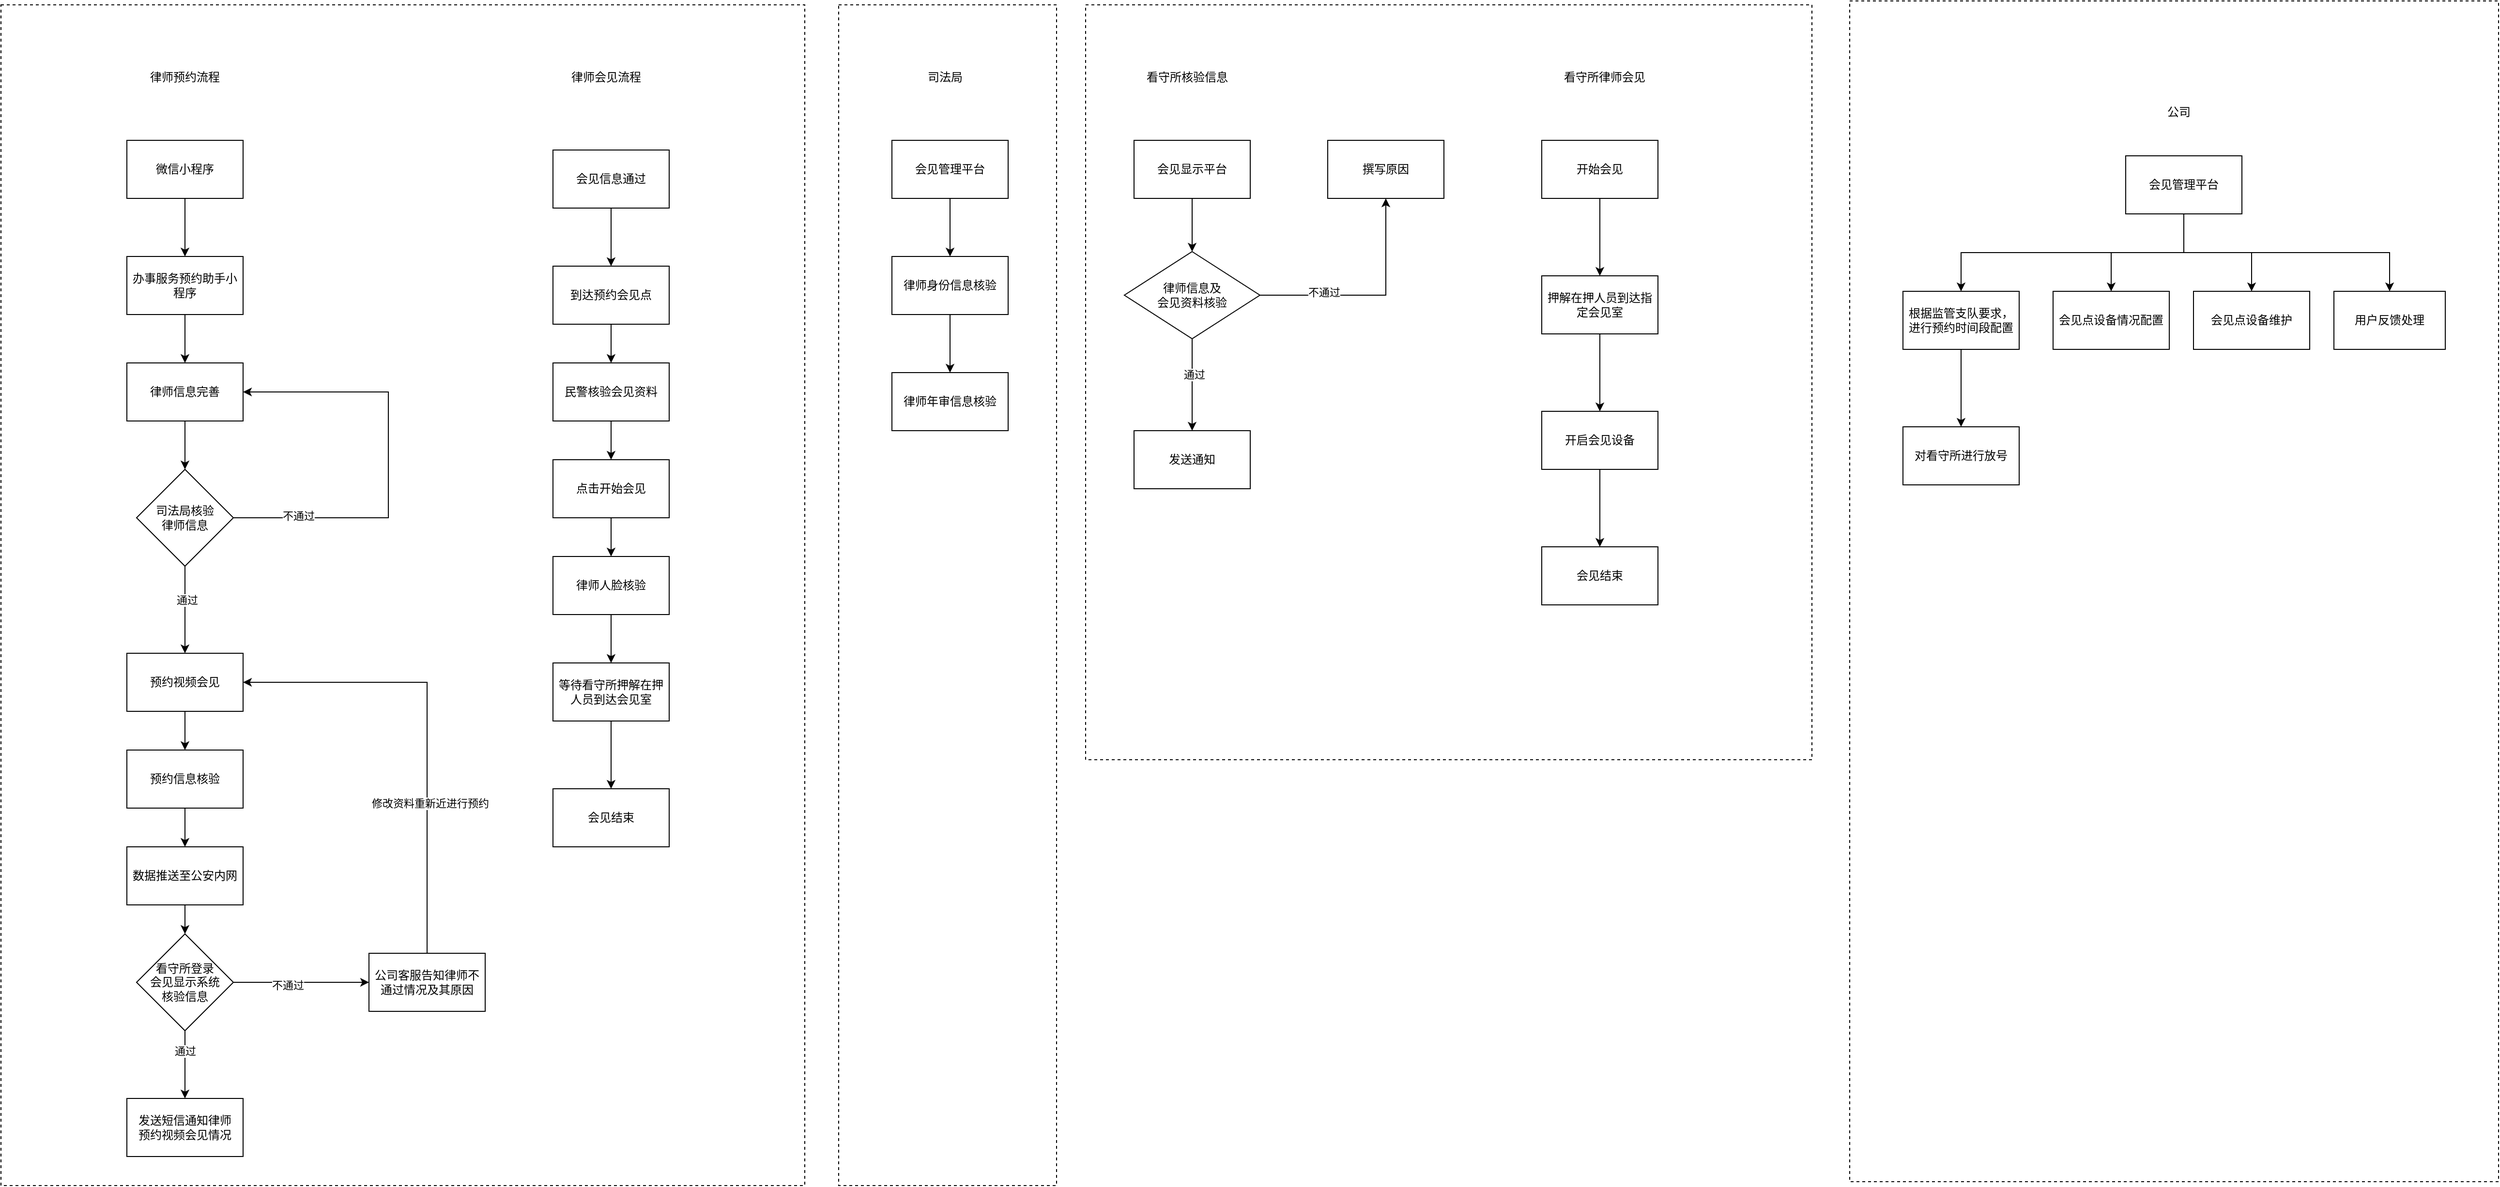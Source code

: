 <mxfile version="26.2.10">
  <diagram id="C5RBs43oDa-KdzZeNtuy" name="Page-1">
    <mxGraphModel dx="4000" dy="2838" grid="1" gridSize="10" guides="1" tooltips="1" connect="1" arrows="1" fold="1" page="1" pageScale="1" pageWidth="827" pageHeight="1169" math="0" shadow="0">
      <root>
        <mxCell id="WIyWlLk6GJQsqaUBKTNV-0" />
        <mxCell id="WIyWlLk6GJQsqaUBKTNV-1" parent="WIyWlLk6GJQsqaUBKTNV-0" />
        <mxCell id="S2FNDMp0x8_p2Qf94cD2-87" value="" style="rounded=0;whiteSpace=wrap;html=1;dashed=1;" vertex="1" parent="WIyWlLk6GJQsqaUBKTNV-1">
          <mxGeometry x="770" y="-110" width="750" height="780" as="geometry" />
        </mxCell>
        <mxCell id="S2FNDMp0x8_p2Qf94cD2-57" value="" style="rounded=0;whiteSpace=wrap;html=1;dashed=1;" vertex="1" parent="WIyWlLk6GJQsqaUBKTNV-1">
          <mxGeometry x="1559" y="-114" width="670" height="1220" as="geometry" />
        </mxCell>
        <mxCell id="S2FNDMp0x8_p2Qf94cD2-55" value="" style="rounded=0;whiteSpace=wrap;html=1;dashed=1;" vertex="1" parent="WIyWlLk6GJQsqaUBKTNV-1">
          <mxGeometry x="515" y="-110" width="225" height="1220" as="geometry" />
        </mxCell>
        <mxCell id="S2FNDMp0x8_p2Qf94cD2-41" value="" style="rounded=0;whiteSpace=wrap;html=1;dashed=1;" vertex="1" parent="WIyWlLk6GJQsqaUBKTNV-1">
          <mxGeometry x="-350" y="-110" width="830" height="1220" as="geometry" />
        </mxCell>
        <mxCell id="S2FNDMp0x8_p2Qf94cD2-7" style="edgeStyle=orthogonalEdgeStyle;rounded=0;orthogonalLoop=1;jettySize=auto;html=1;exitX=0.5;exitY=1;exitDx=0;exitDy=0;entryX=0.5;entryY=0;entryDx=0;entryDy=0;" edge="1" parent="WIyWlLk6GJQsqaUBKTNV-1" source="S2FNDMp0x8_p2Qf94cD2-0" target="S2FNDMp0x8_p2Qf94cD2-6">
          <mxGeometry relative="1" as="geometry" />
        </mxCell>
        <mxCell id="S2FNDMp0x8_p2Qf94cD2-0" value="办事服务预约助手小程序" style="rounded=0;whiteSpace=wrap;html=1;" vertex="1" parent="WIyWlLk6GJQsqaUBKTNV-1">
          <mxGeometry x="-220" y="150" width="120" height="60" as="geometry" />
        </mxCell>
        <mxCell id="S2FNDMp0x8_p2Qf94cD2-3" style="edgeStyle=orthogonalEdgeStyle;rounded=0;orthogonalLoop=1;jettySize=auto;html=1;" edge="1" parent="WIyWlLk6GJQsqaUBKTNV-1" source="S2FNDMp0x8_p2Qf94cD2-2" target="S2FNDMp0x8_p2Qf94cD2-0">
          <mxGeometry relative="1" as="geometry" />
        </mxCell>
        <mxCell id="S2FNDMp0x8_p2Qf94cD2-2" value="微信小程序" style="rounded=0;whiteSpace=wrap;html=1;" vertex="1" parent="WIyWlLk6GJQsqaUBKTNV-1">
          <mxGeometry x="-220" y="30" width="120" height="60" as="geometry" />
        </mxCell>
        <mxCell id="S2FNDMp0x8_p2Qf94cD2-9" style="edgeStyle=orthogonalEdgeStyle;rounded=0;orthogonalLoop=1;jettySize=auto;html=1;exitX=0.5;exitY=1;exitDx=0;exitDy=0;" edge="1" parent="WIyWlLk6GJQsqaUBKTNV-1" source="S2FNDMp0x8_p2Qf94cD2-6">
          <mxGeometry relative="1" as="geometry">
            <mxPoint x="-160" y="370" as="targetPoint" />
          </mxGeometry>
        </mxCell>
        <mxCell id="S2FNDMp0x8_p2Qf94cD2-6" value="律师信息完善" style="rounded=0;whiteSpace=wrap;html=1;" vertex="1" parent="WIyWlLk6GJQsqaUBKTNV-1">
          <mxGeometry x="-220" y="260" width="120" height="60" as="geometry" />
        </mxCell>
        <mxCell id="S2FNDMp0x8_p2Qf94cD2-18" style="edgeStyle=orthogonalEdgeStyle;rounded=0;orthogonalLoop=1;jettySize=auto;html=1;exitX=0.5;exitY=1;exitDx=0;exitDy=0;entryX=0.5;entryY=0;entryDx=0;entryDy=0;" edge="1" parent="WIyWlLk6GJQsqaUBKTNV-1" source="S2FNDMp0x8_p2Qf94cD2-14" target="S2FNDMp0x8_p2Qf94cD2-16">
          <mxGeometry relative="1" as="geometry" />
        </mxCell>
        <mxCell id="S2FNDMp0x8_p2Qf94cD2-19" value="通过" style="edgeLabel;html=1;align=center;verticalAlign=middle;resizable=0;points=[];" vertex="1" connectable="0" parent="S2FNDMp0x8_p2Qf94cD2-18">
          <mxGeometry x="-0.233" y="2" relative="1" as="geometry">
            <mxPoint as="offset" />
          </mxGeometry>
        </mxCell>
        <mxCell id="S2FNDMp0x8_p2Qf94cD2-20" style="edgeStyle=orthogonalEdgeStyle;rounded=0;orthogonalLoop=1;jettySize=auto;html=1;entryX=1;entryY=0.5;entryDx=0;entryDy=0;" edge="1" parent="WIyWlLk6GJQsqaUBKTNV-1" source="S2FNDMp0x8_p2Qf94cD2-14" target="S2FNDMp0x8_p2Qf94cD2-6">
          <mxGeometry relative="1" as="geometry">
            <Array as="points">
              <mxPoint x="50" y="420" />
              <mxPoint x="50" y="290" />
            </Array>
          </mxGeometry>
        </mxCell>
        <mxCell id="S2FNDMp0x8_p2Qf94cD2-21" value="不通过" style="edgeLabel;html=1;align=center;verticalAlign=middle;resizable=0;points=[];" vertex="1" connectable="0" parent="S2FNDMp0x8_p2Qf94cD2-20">
          <mxGeometry x="-0.696" y="2" relative="1" as="geometry">
            <mxPoint as="offset" />
          </mxGeometry>
        </mxCell>
        <mxCell id="S2FNDMp0x8_p2Qf94cD2-14" value="司法局核验&lt;div&gt;律师信息&lt;/div&gt;" style="rhombus;whiteSpace=wrap;html=1;" vertex="1" parent="WIyWlLk6GJQsqaUBKTNV-1">
          <mxGeometry x="-210" y="370" width="100" height="100" as="geometry" />
        </mxCell>
        <mxCell id="S2FNDMp0x8_p2Qf94cD2-66" value="" style="edgeStyle=orthogonalEdgeStyle;rounded=0;orthogonalLoop=1;jettySize=auto;html=1;" edge="1" parent="WIyWlLk6GJQsqaUBKTNV-1" source="S2FNDMp0x8_p2Qf94cD2-16" target="S2FNDMp0x8_p2Qf94cD2-65">
          <mxGeometry relative="1" as="geometry" />
        </mxCell>
        <mxCell id="S2FNDMp0x8_p2Qf94cD2-16" value="预约视频会见" style="rounded=0;whiteSpace=wrap;html=1;" vertex="1" parent="WIyWlLk6GJQsqaUBKTNV-1">
          <mxGeometry x="-220" y="560" width="120" height="60" as="geometry" />
        </mxCell>
        <mxCell id="S2FNDMp0x8_p2Qf94cD2-27" style="edgeStyle=orthogonalEdgeStyle;rounded=0;orthogonalLoop=1;jettySize=auto;html=1;exitX=0.5;exitY=1;exitDx=0;exitDy=0;entryX=0.5;entryY=0;entryDx=0;entryDy=0;" edge="1" parent="WIyWlLk6GJQsqaUBKTNV-1" source="S2FNDMp0x8_p2Qf94cD2-25" target="S2FNDMp0x8_p2Qf94cD2-26">
          <mxGeometry relative="1" as="geometry" />
        </mxCell>
        <mxCell id="S2FNDMp0x8_p2Qf94cD2-25" value="数据推送至公安内网" style="rounded=0;whiteSpace=wrap;html=1;" vertex="1" parent="WIyWlLk6GJQsqaUBKTNV-1">
          <mxGeometry x="-220" y="760" width="120" height="60" as="geometry" />
        </mxCell>
        <mxCell id="S2FNDMp0x8_p2Qf94cD2-30" style="edgeStyle=orthogonalEdgeStyle;rounded=0;orthogonalLoop=1;jettySize=auto;html=1;exitX=0.5;exitY=1;exitDx=0;exitDy=0;entryX=0.5;entryY=0;entryDx=0;entryDy=0;" edge="1" parent="WIyWlLk6GJQsqaUBKTNV-1" source="S2FNDMp0x8_p2Qf94cD2-26" target="S2FNDMp0x8_p2Qf94cD2-29">
          <mxGeometry relative="1" as="geometry">
            <Array as="points">
              <mxPoint x="-160" y="930" />
              <mxPoint x="-160" y="930" />
            </Array>
          </mxGeometry>
        </mxCell>
        <mxCell id="S2FNDMp0x8_p2Qf94cD2-31" value="通过" style="edgeLabel;html=1;align=center;verticalAlign=middle;resizable=0;points=[];" vertex="1" connectable="0" parent="S2FNDMp0x8_p2Qf94cD2-30">
          <mxGeometry x="-0.4" y="1" relative="1" as="geometry">
            <mxPoint x="-1" y="28" as="offset" />
          </mxGeometry>
        </mxCell>
        <mxCell id="S2FNDMp0x8_p2Qf94cD2-32" style="edgeStyle=orthogonalEdgeStyle;rounded=0;orthogonalLoop=1;jettySize=auto;html=1;exitX=1;exitY=0.5;exitDx=0;exitDy=0;entryX=0;entryY=0.5;entryDx=0;entryDy=0;" edge="1" parent="WIyWlLk6GJQsqaUBKTNV-1" source="S2FNDMp0x8_p2Qf94cD2-26" target="S2FNDMp0x8_p2Qf94cD2-36">
          <mxGeometry relative="1" as="geometry">
            <mxPoint x="200" y="840" as="targetPoint" />
            <Array as="points">
              <mxPoint x="-20" y="900" />
              <mxPoint x="-20" y="900" />
            </Array>
          </mxGeometry>
        </mxCell>
        <mxCell id="S2FNDMp0x8_p2Qf94cD2-33" value="不通过" style="edgeLabel;html=1;align=center;verticalAlign=middle;resizable=0;points=[];" vertex="1" connectable="0" parent="S2FNDMp0x8_p2Qf94cD2-32">
          <mxGeometry x="-0.204" y="-3" relative="1" as="geometry">
            <mxPoint as="offset" />
          </mxGeometry>
        </mxCell>
        <mxCell id="S2FNDMp0x8_p2Qf94cD2-26" value="看守所登录&lt;div&gt;会见显示系统&lt;/div&gt;&lt;div&gt;核验信息&lt;/div&gt;" style="rhombus;whiteSpace=wrap;html=1;" vertex="1" parent="WIyWlLk6GJQsqaUBKTNV-1">
          <mxGeometry x="-210" y="850" width="100" height="100" as="geometry" />
        </mxCell>
        <mxCell id="S2FNDMp0x8_p2Qf94cD2-29" value="发送短信通知律师&lt;div&gt;预约视频会见情况&lt;/div&gt;" style="rounded=0;whiteSpace=wrap;html=1;" vertex="1" parent="WIyWlLk6GJQsqaUBKTNV-1">
          <mxGeometry x="-220" y="1020" width="120" height="60" as="geometry" />
        </mxCell>
        <mxCell id="S2FNDMp0x8_p2Qf94cD2-37" style="edgeStyle=orthogonalEdgeStyle;rounded=0;orthogonalLoop=1;jettySize=auto;html=1;entryX=1;entryY=0.5;entryDx=0;entryDy=0;exitX=0.442;exitY=0.033;exitDx=0;exitDy=0;exitPerimeter=0;" edge="1" parent="WIyWlLk6GJQsqaUBKTNV-1" source="S2FNDMp0x8_p2Qf94cD2-36" target="S2FNDMp0x8_p2Qf94cD2-16">
          <mxGeometry relative="1" as="geometry">
            <mxPoint x="190" y="810" as="sourcePoint" />
            <mxPoint x="-10" y="575" as="targetPoint" />
            <Array as="points">
              <mxPoint x="90" y="872" />
              <mxPoint x="90" y="590" />
            </Array>
          </mxGeometry>
        </mxCell>
        <mxCell id="S2FNDMp0x8_p2Qf94cD2-38" value="修改资料重新近进行预约" style="edgeLabel;html=1;align=center;verticalAlign=middle;resizable=0;points=[];" vertex="1" connectable="0" parent="S2FNDMp0x8_p2Qf94cD2-37">
          <mxGeometry x="-0.315" y="-3" relative="1" as="geometry">
            <mxPoint as="offset" />
          </mxGeometry>
        </mxCell>
        <mxCell id="S2FNDMp0x8_p2Qf94cD2-36" value="公司客服告知律师不通过情况及其原因" style="rounded=0;whiteSpace=wrap;html=1;" vertex="1" parent="WIyWlLk6GJQsqaUBKTNV-1">
          <mxGeometry x="30" y="870" width="120" height="60" as="geometry" />
        </mxCell>
        <mxCell id="S2FNDMp0x8_p2Qf94cD2-42" value="律师预约流程" style="text;html=1;align=center;verticalAlign=middle;whiteSpace=wrap;rounded=0;" vertex="1" parent="WIyWlLk6GJQsqaUBKTNV-1">
          <mxGeometry x="-215" y="-50" width="110" height="30" as="geometry" />
        </mxCell>
        <mxCell id="S2FNDMp0x8_p2Qf94cD2-45" style="edgeStyle=orthogonalEdgeStyle;rounded=0;orthogonalLoop=1;jettySize=auto;html=1;entryX=0.5;entryY=0;entryDx=0;entryDy=0;" edge="1" parent="WIyWlLk6GJQsqaUBKTNV-1" source="S2FNDMp0x8_p2Qf94cD2-43" target="S2FNDMp0x8_p2Qf94cD2-44">
          <mxGeometry relative="1" as="geometry" />
        </mxCell>
        <mxCell id="S2FNDMp0x8_p2Qf94cD2-43" value="会见管理平台" style="rounded=0;whiteSpace=wrap;html=1;" vertex="1" parent="WIyWlLk6GJQsqaUBKTNV-1">
          <mxGeometry x="570" y="30" width="120" height="60" as="geometry" />
        </mxCell>
        <mxCell id="S2FNDMp0x8_p2Qf94cD2-47" style="edgeStyle=orthogonalEdgeStyle;rounded=0;orthogonalLoop=1;jettySize=auto;html=1;exitX=0.5;exitY=1;exitDx=0;exitDy=0;" edge="1" parent="WIyWlLk6GJQsqaUBKTNV-1" source="S2FNDMp0x8_p2Qf94cD2-44" target="S2FNDMp0x8_p2Qf94cD2-46">
          <mxGeometry relative="1" as="geometry" />
        </mxCell>
        <mxCell id="S2FNDMp0x8_p2Qf94cD2-44" value="律师身份信息核验" style="rounded=0;whiteSpace=wrap;html=1;" vertex="1" parent="WIyWlLk6GJQsqaUBKTNV-1">
          <mxGeometry x="570" y="150" width="120" height="60" as="geometry" />
        </mxCell>
        <mxCell id="S2FNDMp0x8_p2Qf94cD2-46" value="律师年审信息核验" style="rounded=0;whiteSpace=wrap;html=1;" vertex="1" parent="WIyWlLk6GJQsqaUBKTNV-1">
          <mxGeometry x="570" y="270" width="120" height="60" as="geometry" />
        </mxCell>
        <mxCell id="S2FNDMp0x8_p2Qf94cD2-48" value="司法局" style="text;html=1;align=center;verticalAlign=middle;whiteSpace=wrap;rounded=0;" vertex="1" parent="WIyWlLk6GJQsqaUBKTNV-1">
          <mxGeometry x="570" y="-50" width="110" height="30" as="geometry" />
        </mxCell>
        <mxCell id="S2FNDMp0x8_p2Qf94cD2-73" value="" style="edgeStyle=orthogonalEdgeStyle;rounded=0;orthogonalLoop=1;jettySize=auto;html=1;" edge="1" parent="WIyWlLk6GJQsqaUBKTNV-1" source="S2FNDMp0x8_p2Qf94cD2-49" target="S2FNDMp0x8_p2Qf94cD2-62">
          <mxGeometry relative="1" as="geometry" />
        </mxCell>
        <mxCell id="S2FNDMp0x8_p2Qf94cD2-77" style="edgeStyle=orthogonalEdgeStyle;rounded=0;orthogonalLoop=1;jettySize=auto;html=1;" edge="1" parent="WIyWlLk6GJQsqaUBKTNV-1" source="S2FNDMp0x8_p2Qf94cD2-49" target="S2FNDMp0x8_p2Qf94cD2-69">
          <mxGeometry relative="1" as="geometry" />
        </mxCell>
        <mxCell id="S2FNDMp0x8_p2Qf94cD2-78" style="edgeStyle=orthogonalEdgeStyle;rounded=0;orthogonalLoop=1;jettySize=auto;html=1;exitX=0.5;exitY=1;exitDx=0;exitDy=0;" edge="1" parent="WIyWlLk6GJQsqaUBKTNV-1" source="S2FNDMp0x8_p2Qf94cD2-49" target="S2FNDMp0x8_p2Qf94cD2-75">
          <mxGeometry relative="1" as="geometry" />
        </mxCell>
        <mxCell id="S2FNDMp0x8_p2Qf94cD2-79" style="edgeStyle=orthogonalEdgeStyle;rounded=0;orthogonalLoop=1;jettySize=auto;html=1;entryX=0.5;entryY=0;entryDx=0;entryDy=0;exitX=0.5;exitY=1;exitDx=0;exitDy=0;" edge="1" parent="WIyWlLk6GJQsqaUBKTNV-1" source="S2FNDMp0x8_p2Qf94cD2-49" target="S2FNDMp0x8_p2Qf94cD2-50">
          <mxGeometry relative="1" as="geometry" />
        </mxCell>
        <mxCell id="S2FNDMp0x8_p2Qf94cD2-49" value="会见管理平台" style="rounded=0;whiteSpace=wrap;html=1;" vertex="1" parent="WIyWlLk6GJQsqaUBKTNV-1">
          <mxGeometry x="1844" y="46" width="120" height="60" as="geometry" />
        </mxCell>
        <mxCell id="S2FNDMp0x8_p2Qf94cD2-53" value="" style="edgeStyle=orthogonalEdgeStyle;rounded=0;orthogonalLoop=1;jettySize=auto;html=1;" edge="1" parent="WIyWlLk6GJQsqaUBKTNV-1" source="S2FNDMp0x8_p2Qf94cD2-50" target="S2FNDMp0x8_p2Qf94cD2-52">
          <mxGeometry relative="1" as="geometry" />
        </mxCell>
        <mxCell id="S2FNDMp0x8_p2Qf94cD2-50" value="根据监管支队要求，进行预约时间段配置" style="whiteSpace=wrap;html=1;rounded=0;" vertex="1" parent="WIyWlLk6GJQsqaUBKTNV-1">
          <mxGeometry x="1614" y="186" width="120" height="60" as="geometry" />
        </mxCell>
        <mxCell id="S2FNDMp0x8_p2Qf94cD2-52" value="对看守所进行放号" style="whiteSpace=wrap;html=1;rounded=0;" vertex="1" parent="WIyWlLk6GJQsqaUBKTNV-1">
          <mxGeometry x="1614" y="326" width="120" height="60" as="geometry" />
        </mxCell>
        <mxCell id="S2FNDMp0x8_p2Qf94cD2-58" value="公司" style="text;html=1;align=center;verticalAlign=middle;whiteSpace=wrap;rounded=0;" vertex="1" parent="WIyWlLk6GJQsqaUBKTNV-1">
          <mxGeometry x="1844" y="-14" width="110" height="30" as="geometry" />
        </mxCell>
        <mxCell id="S2FNDMp0x8_p2Qf94cD2-62" value="会见点设备情况配置" style="whiteSpace=wrap;html=1;rounded=0;" vertex="1" parent="WIyWlLk6GJQsqaUBKTNV-1">
          <mxGeometry x="1769" y="186" width="120" height="60" as="geometry" />
        </mxCell>
        <mxCell id="S2FNDMp0x8_p2Qf94cD2-68" value="" style="edgeStyle=orthogonalEdgeStyle;rounded=0;orthogonalLoop=1;jettySize=auto;html=1;" edge="1" parent="WIyWlLk6GJQsqaUBKTNV-1" source="S2FNDMp0x8_p2Qf94cD2-65" target="S2FNDMp0x8_p2Qf94cD2-25">
          <mxGeometry relative="1" as="geometry" />
        </mxCell>
        <mxCell id="S2FNDMp0x8_p2Qf94cD2-65" value="预约信息核验" style="rounded=0;whiteSpace=wrap;html=1;" vertex="1" parent="WIyWlLk6GJQsqaUBKTNV-1">
          <mxGeometry x="-220" y="660" width="120" height="60" as="geometry" />
        </mxCell>
        <mxCell id="S2FNDMp0x8_p2Qf94cD2-69" value="会见点设备维护" style="whiteSpace=wrap;html=1;rounded=0;" vertex="1" parent="WIyWlLk6GJQsqaUBKTNV-1">
          <mxGeometry x="1914" y="186" width="120" height="60" as="geometry" />
        </mxCell>
        <mxCell id="S2FNDMp0x8_p2Qf94cD2-75" value="用户反馈处理" style="whiteSpace=wrap;html=1;rounded=0;" vertex="1" parent="WIyWlLk6GJQsqaUBKTNV-1">
          <mxGeometry x="2059" y="186" width="115" height="60" as="geometry" />
        </mxCell>
        <mxCell id="S2FNDMp0x8_p2Qf94cD2-112" value="" style="edgeStyle=orthogonalEdgeStyle;rounded=0;orthogonalLoop=1;jettySize=auto;html=1;" edge="1" parent="WIyWlLk6GJQsqaUBKTNV-1" source="S2FNDMp0x8_p2Qf94cD2-80" target="S2FNDMp0x8_p2Qf94cD2-111">
          <mxGeometry relative="1" as="geometry" />
        </mxCell>
        <mxCell id="S2FNDMp0x8_p2Qf94cD2-80" value="会见显示平台" style="rounded=0;whiteSpace=wrap;html=1;" vertex="1" parent="WIyWlLk6GJQsqaUBKTNV-1">
          <mxGeometry x="820" y="30" width="120" height="60" as="geometry" />
        </mxCell>
        <mxCell id="S2FNDMp0x8_p2Qf94cD2-86" value="看守所核验信息" style="text;html=1;align=center;verticalAlign=middle;whiteSpace=wrap;rounded=0;" vertex="1" parent="WIyWlLk6GJQsqaUBKTNV-1">
          <mxGeometry x="820" y="-50" width="110" height="30" as="geometry" />
        </mxCell>
        <mxCell id="S2FNDMp0x8_p2Qf94cD2-91" value="" style="edgeStyle=orthogonalEdgeStyle;rounded=0;orthogonalLoop=1;jettySize=auto;html=1;" edge="1" parent="WIyWlLk6GJQsqaUBKTNV-1" source="S2FNDMp0x8_p2Qf94cD2-88" target="S2FNDMp0x8_p2Qf94cD2-90">
          <mxGeometry relative="1" as="geometry" />
        </mxCell>
        <mxCell id="S2FNDMp0x8_p2Qf94cD2-88" value="会见信息通过" style="rounded=0;whiteSpace=wrap;html=1;" vertex="1" parent="WIyWlLk6GJQsqaUBKTNV-1">
          <mxGeometry x="220" y="40" width="120" height="60" as="geometry" />
        </mxCell>
        <mxCell id="S2FNDMp0x8_p2Qf94cD2-89" value="律师会见流程" style="text;html=1;align=center;verticalAlign=middle;whiteSpace=wrap;rounded=0;" vertex="1" parent="WIyWlLk6GJQsqaUBKTNV-1">
          <mxGeometry x="220" y="-50" width="110" height="30" as="geometry" />
        </mxCell>
        <mxCell id="S2FNDMp0x8_p2Qf94cD2-109" value="" style="edgeStyle=orthogonalEdgeStyle;rounded=0;orthogonalLoop=1;jettySize=auto;html=1;" edge="1" parent="WIyWlLk6GJQsqaUBKTNV-1" source="S2FNDMp0x8_p2Qf94cD2-90" target="S2FNDMp0x8_p2Qf94cD2-108">
          <mxGeometry relative="1" as="geometry" />
        </mxCell>
        <mxCell id="S2FNDMp0x8_p2Qf94cD2-90" value="到达预约会见点" style="whiteSpace=wrap;html=1;rounded=0;" vertex="1" parent="WIyWlLk6GJQsqaUBKTNV-1">
          <mxGeometry x="220" y="160" width="120" height="60" as="geometry" />
        </mxCell>
        <mxCell id="S2FNDMp0x8_p2Qf94cD2-106" value="" style="edgeStyle=orthogonalEdgeStyle;rounded=0;orthogonalLoop=1;jettySize=auto;html=1;" edge="1" parent="WIyWlLk6GJQsqaUBKTNV-1" source="S2FNDMp0x8_p2Qf94cD2-92" target="S2FNDMp0x8_p2Qf94cD2-105">
          <mxGeometry relative="1" as="geometry" />
        </mxCell>
        <mxCell id="S2FNDMp0x8_p2Qf94cD2-92" value="点击开始会见" style="whiteSpace=wrap;html=1;rounded=0;" vertex="1" parent="WIyWlLk6GJQsqaUBKTNV-1">
          <mxGeometry x="220" y="360" width="120" height="60" as="geometry" />
        </mxCell>
        <mxCell id="S2FNDMp0x8_p2Qf94cD2-98" value="会见结束" style="whiteSpace=wrap;html=1;rounded=0;" vertex="1" parent="WIyWlLk6GJQsqaUBKTNV-1">
          <mxGeometry x="220" y="700" width="120" height="60" as="geometry" />
        </mxCell>
        <mxCell id="S2FNDMp0x8_p2Qf94cD2-104" value="" style="edgeStyle=orthogonalEdgeStyle;rounded=0;orthogonalLoop=1;jettySize=auto;html=1;" edge="1" parent="WIyWlLk6GJQsqaUBKTNV-1" source="S2FNDMp0x8_p2Qf94cD2-102" target="S2FNDMp0x8_p2Qf94cD2-98">
          <mxGeometry relative="1" as="geometry" />
        </mxCell>
        <mxCell id="S2FNDMp0x8_p2Qf94cD2-102" value="等待看守所押解在押人员到达会见室" style="whiteSpace=wrap;html=1;rounded=0;" vertex="1" parent="WIyWlLk6GJQsqaUBKTNV-1">
          <mxGeometry x="220" y="570" width="120" height="60" as="geometry" />
        </mxCell>
        <mxCell id="S2FNDMp0x8_p2Qf94cD2-107" value="" style="edgeStyle=orthogonalEdgeStyle;rounded=0;orthogonalLoop=1;jettySize=auto;html=1;" edge="1" parent="WIyWlLk6GJQsqaUBKTNV-1" source="S2FNDMp0x8_p2Qf94cD2-105" target="S2FNDMp0x8_p2Qf94cD2-102">
          <mxGeometry relative="1" as="geometry" />
        </mxCell>
        <mxCell id="S2FNDMp0x8_p2Qf94cD2-105" value="律师人脸核验" style="whiteSpace=wrap;html=1;rounded=0;" vertex="1" parent="WIyWlLk6GJQsqaUBKTNV-1">
          <mxGeometry x="220" y="460" width="120" height="60" as="geometry" />
        </mxCell>
        <mxCell id="S2FNDMp0x8_p2Qf94cD2-110" value="" style="edgeStyle=orthogonalEdgeStyle;rounded=0;orthogonalLoop=1;jettySize=auto;html=1;" edge="1" parent="WIyWlLk6GJQsqaUBKTNV-1" source="S2FNDMp0x8_p2Qf94cD2-108" target="S2FNDMp0x8_p2Qf94cD2-92">
          <mxGeometry relative="1" as="geometry" />
        </mxCell>
        <mxCell id="S2FNDMp0x8_p2Qf94cD2-108" value="民警核验会见资料" style="whiteSpace=wrap;html=1;rounded=0;" vertex="1" parent="WIyWlLk6GJQsqaUBKTNV-1">
          <mxGeometry x="220" y="260" width="120" height="60" as="geometry" />
        </mxCell>
        <mxCell id="S2FNDMp0x8_p2Qf94cD2-125" style="edgeStyle=orthogonalEdgeStyle;rounded=0;orthogonalLoop=1;jettySize=auto;html=1;exitX=1;exitY=0.5;exitDx=0;exitDy=0;entryX=0.5;entryY=1;entryDx=0;entryDy=0;" edge="1" parent="WIyWlLk6GJQsqaUBKTNV-1" source="S2FNDMp0x8_p2Qf94cD2-111" target="S2FNDMp0x8_p2Qf94cD2-117">
          <mxGeometry relative="1" as="geometry" />
        </mxCell>
        <mxCell id="S2FNDMp0x8_p2Qf94cD2-126" value="不通过" style="edgeLabel;html=1;align=center;verticalAlign=middle;resizable=0;points=[];" vertex="1" connectable="0" parent="S2FNDMp0x8_p2Qf94cD2-125">
          <mxGeometry x="-0.43" y="3" relative="1" as="geometry">
            <mxPoint as="offset" />
          </mxGeometry>
        </mxCell>
        <mxCell id="S2FNDMp0x8_p2Qf94cD2-128" value="" style="edgeStyle=orthogonalEdgeStyle;rounded=0;orthogonalLoop=1;jettySize=auto;html=1;" edge="1" parent="WIyWlLk6GJQsqaUBKTNV-1" source="S2FNDMp0x8_p2Qf94cD2-111" target="S2FNDMp0x8_p2Qf94cD2-127">
          <mxGeometry relative="1" as="geometry" />
        </mxCell>
        <mxCell id="S2FNDMp0x8_p2Qf94cD2-129" value="通过" style="edgeLabel;html=1;align=center;verticalAlign=middle;resizable=0;points=[];" vertex="1" connectable="0" parent="S2FNDMp0x8_p2Qf94cD2-128">
          <mxGeometry x="-0.195" y="2" relative="1" as="geometry">
            <mxPoint y="-1" as="offset" />
          </mxGeometry>
        </mxCell>
        <mxCell id="S2FNDMp0x8_p2Qf94cD2-111" value="律师信息及&lt;div&gt;会见资料核验&lt;/div&gt;" style="rhombus;whiteSpace=wrap;html=1;rounded=0;" vertex="1" parent="WIyWlLk6GJQsqaUBKTNV-1">
          <mxGeometry x="810" y="145" width="140" height="90" as="geometry" />
        </mxCell>
        <mxCell id="S2FNDMp0x8_p2Qf94cD2-117" value="撰写原因" style="rounded=0;whiteSpace=wrap;html=1;" vertex="1" parent="WIyWlLk6GJQsqaUBKTNV-1">
          <mxGeometry x="1020" y="30" width="120" height="60" as="geometry" />
        </mxCell>
        <mxCell id="S2FNDMp0x8_p2Qf94cD2-127" value="发送通知" style="whiteSpace=wrap;html=1;rounded=0;" vertex="1" parent="WIyWlLk6GJQsqaUBKTNV-1">
          <mxGeometry x="820" y="330" width="120" height="60" as="geometry" />
        </mxCell>
        <mxCell id="S2FNDMp0x8_p2Qf94cD2-132" value="" style="edgeStyle=orthogonalEdgeStyle;rounded=0;orthogonalLoop=1;jettySize=auto;html=1;" edge="1" parent="WIyWlLk6GJQsqaUBKTNV-1" source="S2FNDMp0x8_p2Qf94cD2-130" target="S2FNDMp0x8_p2Qf94cD2-131">
          <mxGeometry relative="1" as="geometry" />
        </mxCell>
        <mxCell id="S2FNDMp0x8_p2Qf94cD2-130" value="开始会见" style="whiteSpace=wrap;html=1;rounded=0;" vertex="1" parent="WIyWlLk6GJQsqaUBKTNV-1">
          <mxGeometry x="1241" y="30" width="120" height="60" as="geometry" />
        </mxCell>
        <mxCell id="S2FNDMp0x8_p2Qf94cD2-134" value="" style="edgeStyle=orthogonalEdgeStyle;rounded=0;orthogonalLoop=1;jettySize=auto;html=1;" edge="1" parent="WIyWlLk6GJQsqaUBKTNV-1" source="S2FNDMp0x8_p2Qf94cD2-131" target="S2FNDMp0x8_p2Qf94cD2-133">
          <mxGeometry relative="1" as="geometry" />
        </mxCell>
        <mxCell id="S2FNDMp0x8_p2Qf94cD2-131" value="押解在押人员到达指定会见室" style="whiteSpace=wrap;html=1;rounded=0;" vertex="1" parent="WIyWlLk6GJQsqaUBKTNV-1">
          <mxGeometry x="1241" y="170" width="120" height="60" as="geometry" />
        </mxCell>
        <mxCell id="S2FNDMp0x8_p2Qf94cD2-136" value="" style="edgeStyle=orthogonalEdgeStyle;rounded=0;orthogonalLoop=1;jettySize=auto;html=1;" edge="1" parent="WIyWlLk6GJQsqaUBKTNV-1" source="S2FNDMp0x8_p2Qf94cD2-133" target="S2FNDMp0x8_p2Qf94cD2-135">
          <mxGeometry relative="1" as="geometry" />
        </mxCell>
        <mxCell id="S2FNDMp0x8_p2Qf94cD2-133" value="开启会见设备" style="whiteSpace=wrap;html=1;rounded=0;" vertex="1" parent="WIyWlLk6GJQsqaUBKTNV-1">
          <mxGeometry x="1241" y="310" width="120" height="60" as="geometry" />
        </mxCell>
        <mxCell id="S2FNDMp0x8_p2Qf94cD2-135" value="会见结束" style="whiteSpace=wrap;html=1;rounded=0;" vertex="1" parent="WIyWlLk6GJQsqaUBKTNV-1">
          <mxGeometry x="1241" y="450" width="120" height="60" as="geometry" />
        </mxCell>
        <mxCell id="S2FNDMp0x8_p2Qf94cD2-137" value="看守所律师会见" style="text;html=1;align=center;verticalAlign=middle;whiteSpace=wrap;rounded=0;" vertex="1" parent="WIyWlLk6GJQsqaUBKTNV-1">
          <mxGeometry x="1251" y="-50" width="110" height="30" as="geometry" />
        </mxCell>
      </root>
    </mxGraphModel>
  </diagram>
</mxfile>
